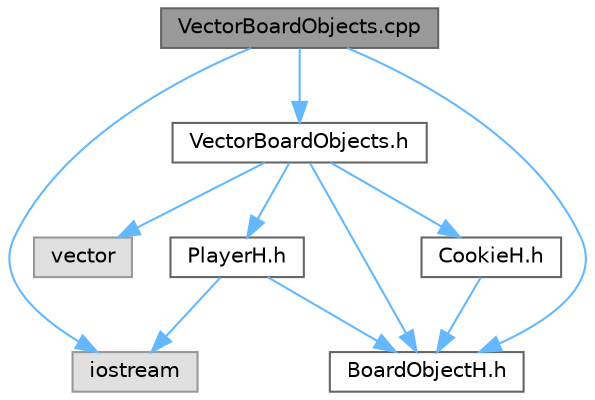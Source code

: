 digraph "VectorBoardObjects.cpp"
{
 // LATEX_PDF_SIZE
  bgcolor="transparent";
  edge [fontname=Helvetica,fontsize=10,labelfontname=Helvetica,labelfontsize=10];
  node [fontname=Helvetica,fontsize=10,shape=box,height=0.2,width=0.4];
  Node1 [label="VectorBoardObjects.cpp",height=0.2,width=0.4,color="gray40", fillcolor="grey60", style="filled", fontcolor="black",tooltip=" "];
  Node1 -> Node2 [color="steelblue1",style="solid"];
  Node2 [label="iostream",height=0.2,width=0.4,color="grey60", fillcolor="#E0E0E0", style="filled",tooltip=" "];
  Node1 -> Node3 [color="steelblue1",style="solid"];
  Node3 [label="VectorBoardObjects.h",height=0.2,width=0.4,color="grey40", fillcolor="white", style="filled",URL="$_vector_board_objects_8h.html",tooltip=" "];
  Node3 -> Node4 [color="steelblue1",style="solid"];
  Node4 [label="vector",height=0.2,width=0.4,color="grey60", fillcolor="#E0E0E0", style="filled",tooltip=" "];
  Node3 -> Node5 [color="steelblue1",style="solid"];
  Node5 [label="BoardObjectH.h",height=0.2,width=0.4,color="grey40", fillcolor="white", style="filled",URL="$_board_object_h_8h.html",tooltip=" "];
  Node3 -> Node6 [color="steelblue1",style="solid"];
  Node6 [label="PlayerH.h",height=0.2,width=0.4,color="grey40", fillcolor="white", style="filled",URL="$_player_h_8h.html",tooltip=" "];
  Node6 -> Node2 [color="steelblue1",style="solid"];
  Node6 -> Node5 [color="steelblue1",style="solid"];
  Node3 -> Node7 [color="steelblue1",style="solid"];
  Node7 [label="CookieH.h",height=0.2,width=0.4,color="grey40", fillcolor="white", style="filled",URL="$_cookie_h_8h.html",tooltip=" "];
  Node7 -> Node5 [color="steelblue1",style="solid"];
  Node1 -> Node5 [color="steelblue1",style="solid"];
}
